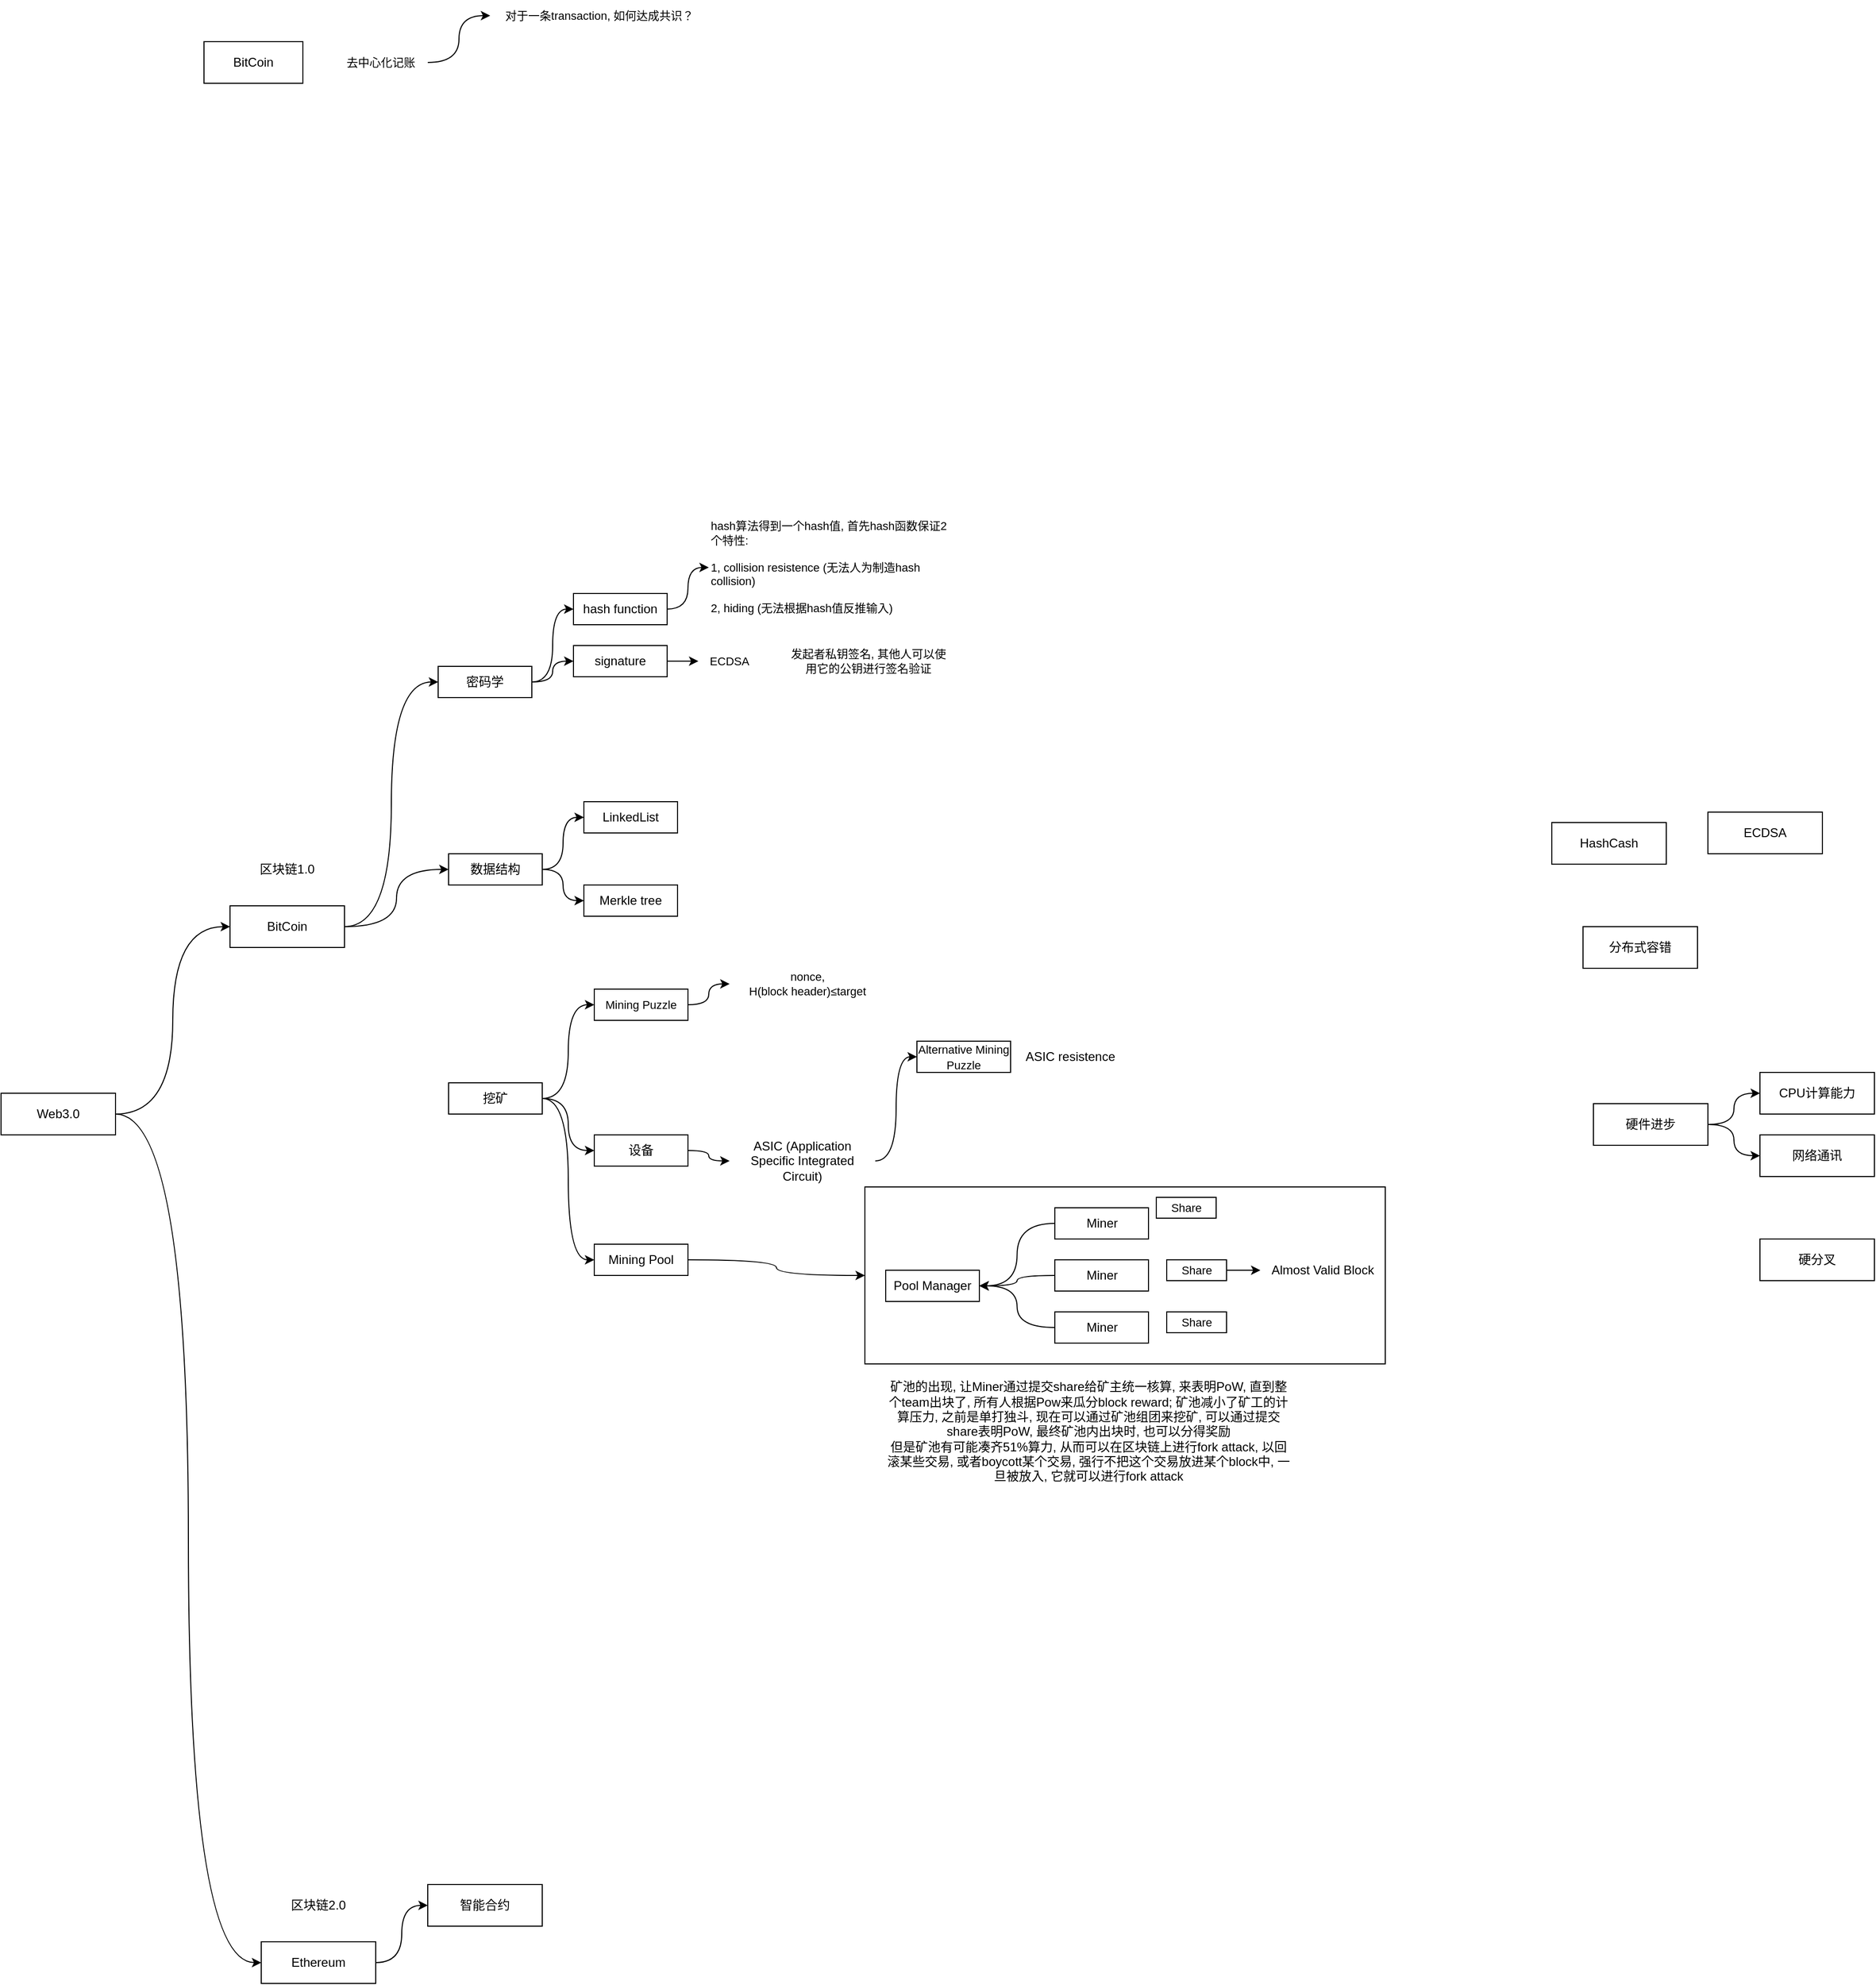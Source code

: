<mxfile version="28.2.0">
  <diagram id="98_-YopKsVhaZTTWU9En" name="Page-1">
    <mxGraphModel dx="1019" dy="1809" grid="1" gridSize="10" guides="1" tooltips="1" connect="1" arrows="1" fold="1" page="1" pageScale="1" pageWidth="827" pageHeight="1169" math="0" shadow="0">
      <root>
        <mxCell id="0" />
        <mxCell id="1" parent="0" />
        <mxCell id="L_eL_teailExIP526OJV-42" value="" style="rounded=0;whiteSpace=wrap;html=1;fontFamily=Helvetica;fontSize=11;fontColor=default;labelBackgroundColor=default;" vertex="1" parent="1">
          <mxGeometry x="880" y="350" width="500" height="170" as="geometry" />
        </mxCell>
        <mxCell id="F0gRG6pWzUZrUAnxOXtk-17" style="edgeStyle=orthogonalEdgeStyle;curved=1;rounded=0;orthogonalLoop=1;jettySize=auto;html=1;entryX=0;entryY=0.5;entryDx=0;entryDy=0;elbow=vertical;" parent="1" source="F0gRG6pWzUZrUAnxOXtk-1" target="F0gRG6pWzUZrUAnxOXtk-14" edge="1">
          <mxGeometry relative="1" as="geometry" />
        </mxCell>
        <mxCell id="F0gRG6pWzUZrUAnxOXtk-19" style="edgeStyle=orthogonalEdgeStyle;curved=1;rounded=0;orthogonalLoop=1;jettySize=auto;html=1;entryX=0;entryY=0.5;entryDx=0;entryDy=0;elbow=vertical;" parent="1" source="F0gRG6pWzUZrUAnxOXtk-1" target="F0gRG6pWzUZrUAnxOXtk-18" edge="1">
          <mxGeometry relative="1" as="geometry" />
        </mxCell>
        <mxCell id="F0gRG6pWzUZrUAnxOXtk-1" value="Web3.0" style="rounded=0;whiteSpace=wrap;html=1;" parent="1" vertex="1">
          <mxGeometry x="50" y="260" width="110" height="40" as="geometry" />
        </mxCell>
        <mxCell id="L_eL_teailExIP526OJV-3" style="edgeStyle=orthogonalEdgeStyle;shape=connector;curved=1;rounded=0;orthogonalLoop=1;jettySize=auto;html=1;entryX=0;entryY=0.5;entryDx=0;entryDy=0;strokeColor=default;align=center;verticalAlign=middle;fontFamily=Helvetica;fontSize=11;fontColor=default;labelBackgroundColor=default;endArrow=classic;" edge="1" parent="1" source="F0gRG6pWzUZrUAnxOXtk-2" target="L_eL_teailExIP526OJV-2">
          <mxGeometry relative="1" as="geometry" />
        </mxCell>
        <mxCell id="L_eL_teailExIP526OJV-14" style="edgeStyle=orthogonalEdgeStyle;shape=connector;curved=1;rounded=0;orthogonalLoop=1;jettySize=auto;html=1;strokeColor=default;align=center;verticalAlign=middle;fontFamily=Helvetica;fontSize=11;fontColor=default;labelBackgroundColor=default;endArrow=classic;" edge="1" parent="1" source="F0gRG6pWzUZrUAnxOXtk-2" target="L_eL_teailExIP526OJV-13">
          <mxGeometry relative="1" as="geometry" />
        </mxCell>
        <mxCell id="F0gRG6pWzUZrUAnxOXtk-2" value="密码学" style="rounded=0;whiteSpace=wrap;html=1;" parent="1" vertex="1">
          <mxGeometry x="470" y="-150" width="90" height="30" as="geometry" />
        </mxCell>
        <mxCell id="F0gRG6pWzUZrUAnxOXtk-3" value="分布式容错" style="rounded=0;whiteSpace=wrap;html=1;" parent="1" vertex="1">
          <mxGeometry x="1570" y="100" width="110" height="40" as="geometry" />
        </mxCell>
        <mxCell id="F0gRG6pWzUZrUAnxOXtk-9" style="edgeStyle=orthogonalEdgeStyle;rounded=0;orthogonalLoop=1;jettySize=auto;html=1;entryX=0;entryY=0.5;entryDx=0;entryDy=0;elbow=vertical;curved=1;" parent="1" source="F0gRG6pWzUZrUAnxOXtk-4" target="F0gRG6pWzUZrUAnxOXtk-7" edge="1">
          <mxGeometry relative="1" as="geometry" />
        </mxCell>
        <mxCell id="F0gRG6pWzUZrUAnxOXtk-12" style="edgeStyle=orthogonalEdgeStyle;curved=1;rounded=0;orthogonalLoop=1;jettySize=auto;html=1;entryX=0;entryY=0.5;entryDx=0;entryDy=0;elbow=vertical;" parent="1" source="F0gRG6pWzUZrUAnxOXtk-4" target="F0gRG6pWzUZrUAnxOXtk-8" edge="1">
          <mxGeometry relative="1" as="geometry" />
        </mxCell>
        <mxCell id="F0gRG6pWzUZrUAnxOXtk-4" value="硬件进步" style="rounded=0;whiteSpace=wrap;html=1;" parent="1" vertex="1">
          <mxGeometry x="1580" y="270" width="110" height="40" as="geometry" />
        </mxCell>
        <mxCell id="F0gRG6pWzUZrUAnxOXtk-5" value="HashCash" style="rounded=0;whiteSpace=wrap;html=1;" parent="1" vertex="1">
          <mxGeometry x="1540" width="110" height="40" as="geometry" />
        </mxCell>
        <mxCell id="F0gRG6pWzUZrUAnxOXtk-6" value="ECDSA" style="rounded=0;whiteSpace=wrap;html=1;" parent="1" vertex="1">
          <mxGeometry x="1690" y="-10" width="110" height="40" as="geometry" />
        </mxCell>
        <mxCell id="F0gRG6pWzUZrUAnxOXtk-7" value="CPU计算能力" style="rounded=0;whiteSpace=wrap;html=1;" parent="1" vertex="1">
          <mxGeometry x="1740" y="240" width="110" height="40" as="geometry" />
        </mxCell>
        <mxCell id="F0gRG6pWzUZrUAnxOXtk-8" value="网络通讯" style="rounded=0;whiteSpace=wrap;html=1;" parent="1" vertex="1">
          <mxGeometry x="1740" y="300" width="110" height="40" as="geometry" />
        </mxCell>
        <mxCell id="F0gRG6pWzUZrUAnxOXtk-13" value="硬分叉" style="rounded=0;whiteSpace=wrap;html=1;" parent="1" vertex="1">
          <mxGeometry x="1740" y="400" width="110" height="40" as="geometry" />
        </mxCell>
        <mxCell id="F0gRG6pWzUZrUAnxOXtk-23" style="edgeStyle=orthogonalEdgeStyle;curved=1;rounded=0;orthogonalLoop=1;jettySize=auto;html=1;entryX=0;entryY=0.5;entryDx=0;entryDy=0;elbow=vertical;" parent="1" source="F0gRG6pWzUZrUAnxOXtk-14" target="F0gRG6pWzUZrUAnxOXtk-20" edge="1">
          <mxGeometry relative="1" as="geometry" />
        </mxCell>
        <mxCell id="F0gRG6pWzUZrUAnxOXtk-14" value="&lt;span style=&quot;font-size: 12px;&quot;&gt;Ethereum&lt;/span&gt;" style="rounded=0;whiteSpace=wrap;html=1;" parent="1" vertex="1">
          <mxGeometry x="300" y="1075" width="110" height="40" as="geometry" />
        </mxCell>
        <mxCell id="L_eL_teailExIP526OJV-1" style="edgeStyle=orthogonalEdgeStyle;rounded=0;orthogonalLoop=1;jettySize=auto;html=1;entryX=0;entryY=0.5;entryDx=0;entryDy=0;curved=1;" edge="1" parent="1" source="F0gRG6pWzUZrUAnxOXtk-18" target="F0gRG6pWzUZrUAnxOXtk-2">
          <mxGeometry relative="1" as="geometry" />
        </mxCell>
        <mxCell id="L_eL_teailExIP526OJV-5" style="edgeStyle=orthogonalEdgeStyle;shape=connector;curved=1;rounded=0;orthogonalLoop=1;jettySize=auto;html=1;entryX=0;entryY=0.5;entryDx=0;entryDy=0;strokeColor=default;align=center;verticalAlign=middle;fontFamily=Helvetica;fontSize=11;fontColor=default;labelBackgroundColor=default;endArrow=classic;" edge="1" parent="1" source="F0gRG6pWzUZrUAnxOXtk-18" target="L_eL_teailExIP526OJV-4">
          <mxGeometry relative="1" as="geometry" />
        </mxCell>
        <mxCell id="F0gRG6pWzUZrUAnxOXtk-18" value="BitCoin" style="rounded=0;whiteSpace=wrap;html=1;" parent="1" vertex="1">
          <mxGeometry x="270" y="80" width="110" height="40" as="geometry" />
        </mxCell>
        <mxCell id="F0gRG6pWzUZrUAnxOXtk-20" value="智能合约" style="rounded=0;whiteSpace=wrap;html=1;" parent="1" vertex="1">
          <mxGeometry x="460" y="1020" width="110" height="40" as="geometry" />
        </mxCell>
        <mxCell id="F0gRG6pWzUZrUAnxOXtk-21" value="区块链1.0" style="text;html=1;strokeColor=none;fillColor=none;align=center;verticalAlign=middle;whiteSpace=wrap;rounded=0;" parent="1" vertex="1">
          <mxGeometry x="295" y="30" width="60" height="30" as="geometry" />
        </mxCell>
        <mxCell id="F0gRG6pWzUZrUAnxOXtk-22" value="区块链2.0" style="text;html=1;strokeColor=none;fillColor=none;align=center;verticalAlign=middle;whiteSpace=wrap;rounded=0;" parent="1" vertex="1">
          <mxGeometry x="325" y="1025" width="60" height="30" as="geometry" />
        </mxCell>
        <mxCell id="L_eL_teailExIP526OJV-7" style="edgeStyle=orthogonalEdgeStyle;shape=connector;curved=1;rounded=0;orthogonalLoop=1;jettySize=auto;html=1;strokeColor=default;align=center;verticalAlign=middle;fontFamily=Helvetica;fontSize=11;fontColor=default;labelBackgroundColor=default;endArrow=classic;" edge="1" parent="1" source="L_eL_teailExIP526OJV-2" target="L_eL_teailExIP526OJV-6">
          <mxGeometry relative="1" as="geometry" />
        </mxCell>
        <mxCell id="L_eL_teailExIP526OJV-2" value="hash function" style="rounded=0;whiteSpace=wrap;html=1;" vertex="1" parent="1">
          <mxGeometry x="600" y="-220" width="90" height="30" as="geometry" />
        </mxCell>
        <mxCell id="L_eL_teailExIP526OJV-10" style="edgeStyle=orthogonalEdgeStyle;shape=connector;curved=1;rounded=0;orthogonalLoop=1;jettySize=auto;html=1;entryX=0;entryY=0.5;entryDx=0;entryDy=0;strokeColor=default;align=center;verticalAlign=middle;fontFamily=Helvetica;fontSize=11;fontColor=default;labelBackgroundColor=default;endArrow=classic;" edge="1" parent="1" source="L_eL_teailExIP526OJV-4" target="L_eL_teailExIP526OJV-8">
          <mxGeometry relative="1" as="geometry" />
        </mxCell>
        <mxCell id="L_eL_teailExIP526OJV-12" style="edgeStyle=orthogonalEdgeStyle;shape=connector;curved=1;rounded=0;orthogonalLoop=1;jettySize=auto;html=1;entryX=0;entryY=0.5;entryDx=0;entryDy=0;strokeColor=default;align=center;verticalAlign=middle;fontFamily=Helvetica;fontSize=11;fontColor=default;labelBackgroundColor=default;endArrow=classic;" edge="1" parent="1" source="L_eL_teailExIP526OJV-4" target="L_eL_teailExIP526OJV-9">
          <mxGeometry relative="1" as="geometry" />
        </mxCell>
        <mxCell id="L_eL_teailExIP526OJV-4" value="数据结构" style="rounded=0;whiteSpace=wrap;html=1;" vertex="1" parent="1">
          <mxGeometry x="480" y="30" width="90" height="30" as="geometry" />
        </mxCell>
        <mxCell id="L_eL_teailExIP526OJV-6" value="&lt;div&gt;hash算法得到一个hash值, 首先hash函数保证2个特性:&lt;/div&gt;&lt;div&gt;&lt;br&gt;&lt;/div&gt;&lt;div&gt;1, collision resistence (无法人为制造hash collision)&lt;/div&gt;&lt;div&gt;&lt;br&gt;&lt;/div&gt;&lt;div&gt;2, hiding (无法根据hash值反推输入)&lt;/div&gt;" style="text;html=1;align=left;verticalAlign=middle;whiteSpace=wrap;rounded=0;fontFamily=Helvetica;fontSize=11;fontColor=default;labelBackgroundColor=default;" vertex="1" parent="1">
          <mxGeometry x="730" y="-300" width="230" height="110" as="geometry" />
        </mxCell>
        <mxCell id="L_eL_teailExIP526OJV-8" value="LinkedList" style="rounded=0;whiteSpace=wrap;html=1;" vertex="1" parent="1">
          <mxGeometry x="610" y="-20" width="90" height="30" as="geometry" />
        </mxCell>
        <mxCell id="L_eL_teailExIP526OJV-9" value="Merkle tree" style="rounded=0;whiteSpace=wrap;html=1;" vertex="1" parent="1">
          <mxGeometry x="610" y="60" width="90" height="30" as="geometry" />
        </mxCell>
        <mxCell id="L_eL_teailExIP526OJV-26" value="" style="edgeStyle=orthogonalEdgeStyle;shape=connector;curved=1;rounded=0;orthogonalLoop=1;jettySize=auto;html=1;strokeColor=default;align=center;verticalAlign=middle;fontFamily=Helvetica;fontSize=11;fontColor=default;labelBackgroundColor=default;endArrow=classic;" edge="1" parent="1" source="L_eL_teailExIP526OJV-13" target="L_eL_teailExIP526OJV-25">
          <mxGeometry relative="1" as="geometry" />
        </mxCell>
        <mxCell id="L_eL_teailExIP526OJV-13" value="signature" style="rounded=0;whiteSpace=wrap;html=1;" vertex="1" parent="1">
          <mxGeometry x="600" y="-170" width="90" height="30" as="geometry" />
        </mxCell>
        <mxCell id="L_eL_teailExIP526OJV-44" style="edgeStyle=orthogonalEdgeStyle;shape=connector;curved=1;rounded=0;orthogonalLoop=1;jettySize=auto;html=1;entryX=0;entryY=0.5;entryDx=0;entryDy=0;strokeColor=default;align=center;verticalAlign=middle;fontFamily=Helvetica;fontSize=11;fontColor=default;labelBackgroundColor=default;endArrow=classic;" edge="1" parent="1" source="L_eL_teailExIP526OJV-15" target="L_eL_teailExIP526OJV-20">
          <mxGeometry relative="1" as="geometry" />
        </mxCell>
        <mxCell id="L_eL_teailExIP526OJV-45" style="edgeStyle=orthogonalEdgeStyle;shape=connector;curved=1;rounded=0;orthogonalLoop=1;jettySize=auto;html=1;entryX=0;entryY=0.5;entryDx=0;entryDy=0;strokeColor=default;align=center;verticalAlign=middle;fontFamily=Helvetica;fontSize=11;fontColor=default;labelBackgroundColor=default;endArrow=classic;" edge="1" parent="1" source="L_eL_teailExIP526OJV-15" target="L_eL_teailExIP526OJV-16">
          <mxGeometry relative="1" as="geometry" />
        </mxCell>
        <mxCell id="L_eL_teailExIP526OJV-46" style="edgeStyle=orthogonalEdgeStyle;shape=connector;curved=1;rounded=0;orthogonalLoop=1;jettySize=auto;html=1;entryX=0;entryY=0.5;entryDx=0;entryDy=0;strokeColor=default;align=center;verticalAlign=middle;fontFamily=Helvetica;fontSize=11;fontColor=default;labelBackgroundColor=default;endArrow=classic;" edge="1" parent="1" source="L_eL_teailExIP526OJV-15" target="L_eL_teailExIP526OJV-33">
          <mxGeometry relative="1" as="geometry" />
        </mxCell>
        <mxCell id="L_eL_teailExIP526OJV-15" value="挖矿" style="rounded=0;whiteSpace=wrap;html=1;" vertex="1" parent="1">
          <mxGeometry x="480" y="250" width="90" height="30" as="geometry" />
        </mxCell>
        <mxCell id="L_eL_teailExIP526OJV-18" style="edgeStyle=orthogonalEdgeStyle;shape=connector;curved=1;rounded=0;orthogonalLoop=1;jettySize=auto;html=1;strokeColor=default;align=center;verticalAlign=middle;fontFamily=Helvetica;fontSize=11;fontColor=default;labelBackgroundColor=default;endArrow=classic;" edge="1" parent="1" source="L_eL_teailExIP526OJV-16" target="L_eL_teailExIP526OJV-17">
          <mxGeometry relative="1" as="geometry" />
        </mxCell>
        <mxCell id="L_eL_teailExIP526OJV-16" value="设备" style="rounded=0;whiteSpace=wrap;html=1;" vertex="1" parent="1">
          <mxGeometry x="620" y="300" width="90" height="30" as="geometry" />
        </mxCell>
        <mxCell id="L_eL_teailExIP526OJV-24" style="edgeStyle=orthogonalEdgeStyle;shape=connector;curved=1;rounded=0;orthogonalLoop=1;jettySize=auto;html=1;entryX=0;entryY=0.5;entryDx=0;entryDy=0;strokeColor=default;align=center;verticalAlign=middle;fontFamily=Helvetica;fontSize=11;fontColor=default;labelBackgroundColor=default;endArrow=classic;" edge="1" parent="1" source="L_eL_teailExIP526OJV-17" target="L_eL_teailExIP526OJV-22">
          <mxGeometry relative="1" as="geometry" />
        </mxCell>
        <mxCell id="L_eL_teailExIP526OJV-17" value="ASIC (Application Specific Integrated Circuit)" style="text;html=1;strokeColor=none;fillColor=none;align=center;verticalAlign=middle;whiteSpace=wrap;rounded=0;" vertex="1" parent="1">
          <mxGeometry x="750" y="300" width="140" height="50" as="geometry" />
        </mxCell>
        <mxCell id="L_eL_teailExIP526OJV-19" value="&lt;span class=&quot;base&quot;&gt;&lt;span class=&quot;mord mathnormal&quot;&gt;nonce, H&lt;/span&gt;&lt;span class=&quot;mopen&quot;&gt;(&lt;/span&gt;&lt;span class=&quot;mord text&quot;&gt;&lt;span class=&quot;mord&quot;&gt;block&amp;nbsp;header&lt;/span&gt;&lt;/span&gt;&lt;span class=&quot;mclose&quot;&gt;)&lt;/span&gt;&lt;span class=&quot;mspace&quot;&gt;&lt;/span&gt;&lt;span class=&quot;mrel&quot;&gt;≤&lt;/span&gt;&lt;span class=&quot;mspace&quot;&gt;&lt;/span&gt;&lt;/span&gt;&lt;span class=&quot;base&quot;&gt;&lt;span class=&quot;strut&quot;&gt;&lt;/span&gt;&lt;span class=&quot;mord text&quot;&gt;&lt;span class=&quot;mord&quot;&gt;target&lt;/span&gt;&lt;/span&gt;&lt;/span&gt;" style="text;html=1;align=center;verticalAlign=middle;whiteSpace=wrap;rounded=0;fontFamily=Helvetica;fontSize=11;fontColor=default;labelBackgroundColor=default;" vertex="1" parent="1">
          <mxGeometry x="750" y="140" width="150" height="30" as="geometry" />
        </mxCell>
        <mxCell id="L_eL_teailExIP526OJV-21" style="edgeStyle=orthogonalEdgeStyle;shape=connector;curved=1;rounded=0;orthogonalLoop=1;jettySize=auto;html=1;strokeColor=default;align=center;verticalAlign=middle;fontFamily=Helvetica;fontSize=11;fontColor=default;labelBackgroundColor=default;endArrow=classic;" edge="1" parent="1" source="L_eL_teailExIP526OJV-20" target="L_eL_teailExIP526OJV-19">
          <mxGeometry relative="1" as="geometry" />
        </mxCell>
        <mxCell id="L_eL_teailExIP526OJV-20" value="&lt;span style=&quot;font-size: 11px; background-color: rgb(255, 255, 255);&quot;&gt;Mining Puzzle&lt;/span&gt;" style="rounded=0;whiteSpace=wrap;html=1;" vertex="1" parent="1">
          <mxGeometry x="620" y="160" width="90" height="30" as="geometry" />
        </mxCell>
        <mxCell id="L_eL_teailExIP526OJV-22" value="&lt;span style=&quot;font-size: 11px; background-color: rgb(255, 255, 255);&quot;&gt;Alternative Mining Puzzle&lt;/span&gt;" style="rounded=0;whiteSpace=wrap;html=1;" vertex="1" parent="1">
          <mxGeometry x="930" y="210" width="90" height="30" as="geometry" />
        </mxCell>
        <mxCell id="L_eL_teailExIP526OJV-23" value="ASIC resistence" style="text;html=1;strokeColor=none;fillColor=none;align=center;verticalAlign=middle;whiteSpace=wrap;rounded=0;" vertex="1" parent="1">
          <mxGeometry x="1030" y="210" width="95" height="30" as="geometry" />
        </mxCell>
        <mxCell id="L_eL_teailExIP526OJV-25" value="ECDSA" style="text;html=1;align=center;verticalAlign=middle;whiteSpace=wrap;rounded=0;fontFamily=Helvetica;fontSize=11;fontColor=default;labelBackgroundColor=default;" vertex="1" parent="1">
          <mxGeometry x="720" y="-170" width="60" height="30" as="geometry" />
        </mxCell>
        <mxCell id="L_eL_teailExIP526OJV-27" value="发起者私钥签名, 其他人可以使用它的公钥进行签名验证" style="text;html=1;align=center;verticalAlign=middle;whiteSpace=wrap;rounded=0;fontFamily=Helvetica;fontSize=11;fontColor=default;labelBackgroundColor=default;" vertex="1" parent="1">
          <mxGeometry x="807" y="-170" width="153" height="30" as="geometry" />
        </mxCell>
        <mxCell id="L_eL_teailExIP526OJV-30" value="" style="edgeStyle=orthogonalEdgeStyle;shape=connector;curved=1;rounded=0;orthogonalLoop=1;jettySize=auto;html=1;strokeColor=default;align=center;verticalAlign=middle;fontFamily=Helvetica;fontSize=11;fontColor=default;labelBackgroundColor=default;endArrow=classic;" edge="1" parent="1" source="L_eL_teailExIP526OJV-28" target="L_eL_teailExIP526OJV-29">
          <mxGeometry relative="1" as="geometry" />
        </mxCell>
        <mxCell id="L_eL_teailExIP526OJV-28" value="&lt;span style=&quot;font-size: 11px; background-color: rgb(255, 255, 255);&quot;&gt;Share&lt;/span&gt;" style="rounded=0;whiteSpace=wrap;html=1;" vertex="1" parent="1">
          <mxGeometry x="1170" y="420" width="57.5" height="20" as="geometry" />
        </mxCell>
        <mxCell id="L_eL_teailExIP526OJV-29" value="Almost Valid Block" style="text;html=1;strokeColor=none;fillColor=none;align=center;verticalAlign=middle;whiteSpace=wrap;rounded=0;" vertex="1" parent="1">
          <mxGeometry x="1260" y="415" width="120" height="30" as="geometry" />
        </mxCell>
        <mxCell id="L_eL_teailExIP526OJV-31" value="Pool Manager" style="rounded=0;whiteSpace=wrap;html=1;" vertex="1" parent="1">
          <mxGeometry x="900" y="430" width="90" height="30" as="geometry" />
        </mxCell>
        <mxCell id="L_eL_teailExIP526OJV-43" style="edgeStyle=orthogonalEdgeStyle;shape=connector;curved=1;rounded=0;orthogonalLoop=1;jettySize=auto;html=1;strokeColor=default;align=center;verticalAlign=middle;fontFamily=Helvetica;fontSize=11;fontColor=default;labelBackgroundColor=default;endArrow=classic;" edge="1" parent="1" source="L_eL_teailExIP526OJV-33" target="L_eL_teailExIP526OJV-42">
          <mxGeometry relative="1" as="geometry" />
        </mxCell>
        <mxCell id="L_eL_teailExIP526OJV-33" value="Mining Pool" style="rounded=0;whiteSpace=wrap;html=1;" vertex="1" parent="1">
          <mxGeometry x="620" y="405" width="90" height="30" as="geometry" />
        </mxCell>
        <mxCell id="L_eL_teailExIP526OJV-37" style="edgeStyle=orthogonalEdgeStyle;shape=connector;curved=1;rounded=0;orthogonalLoop=1;jettySize=auto;html=1;entryX=1;entryY=0.5;entryDx=0;entryDy=0;strokeColor=default;align=center;verticalAlign=middle;fontFamily=Helvetica;fontSize=11;fontColor=default;labelBackgroundColor=default;endArrow=classic;" edge="1" parent="1" source="L_eL_teailExIP526OJV-34" target="L_eL_teailExIP526OJV-31">
          <mxGeometry relative="1" as="geometry" />
        </mxCell>
        <mxCell id="L_eL_teailExIP526OJV-34" value="Miner" style="rounded=0;whiteSpace=wrap;html=1;" vertex="1" parent="1">
          <mxGeometry x="1062.5" y="370" width="90" height="30" as="geometry" />
        </mxCell>
        <mxCell id="L_eL_teailExIP526OJV-38" style="edgeStyle=orthogonalEdgeStyle;shape=connector;curved=1;rounded=0;orthogonalLoop=1;jettySize=auto;html=1;strokeColor=default;align=center;verticalAlign=middle;fontFamily=Helvetica;fontSize=11;fontColor=default;labelBackgroundColor=default;endArrow=classic;" edge="1" parent="1" source="L_eL_teailExIP526OJV-35" target="L_eL_teailExIP526OJV-31">
          <mxGeometry relative="1" as="geometry" />
        </mxCell>
        <mxCell id="L_eL_teailExIP526OJV-35" value="Miner" style="rounded=0;whiteSpace=wrap;html=1;" vertex="1" parent="1">
          <mxGeometry x="1062.5" y="420" width="90" height="30" as="geometry" />
        </mxCell>
        <mxCell id="L_eL_teailExIP526OJV-39" style="edgeStyle=orthogonalEdgeStyle;shape=connector;curved=1;rounded=0;orthogonalLoop=1;jettySize=auto;html=1;entryX=1;entryY=0.5;entryDx=0;entryDy=0;strokeColor=default;align=center;verticalAlign=middle;fontFamily=Helvetica;fontSize=11;fontColor=default;labelBackgroundColor=default;endArrow=classic;" edge="1" parent="1" source="L_eL_teailExIP526OJV-36" target="L_eL_teailExIP526OJV-31">
          <mxGeometry relative="1" as="geometry" />
        </mxCell>
        <mxCell id="L_eL_teailExIP526OJV-36" value="Miner" style="rounded=0;whiteSpace=wrap;html=1;" vertex="1" parent="1">
          <mxGeometry x="1062.5" y="470" width="90" height="30" as="geometry" />
        </mxCell>
        <mxCell id="L_eL_teailExIP526OJV-40" value="&lt;span style=&quot;font-size: 11px; background-color: rgb(255, 255, 255);&quot;&gt;Share&lt;/span&gt;" style="rounded=0;whiteSpace=wrap;html=1;" vertex="1" parent="1">
          <mxGeometry x="1170" y="470" width="57.5" height="20" as="geometry" />
        </mxCell>
        <mxCell id="L_eL_teailExIP526OJV-41" value="&lt;span style=&quot;font-size: 11px; background-color: rgb(255, 255, 255);&quot;&gt;Share&lt;/span&gt;" style="rounded=0;whiteSpace=wrap;html=1;" vertex="1" parent="1">
          <mxGeometry x="1160" y="360" width="57.5" height="20" as="geometry" />
        </mxCell>
        <mxCell id="L_eL_teailExIP526OJV-47" value="矿池的出现, 让Miner通过提交share给矿主统一核算, 来表明PoW, 直到整个team出块了, 所有人根据Pow来瓜分block reward; 矿池减小了矿工的计算压力, 之前是单打独斗, 现在可以通过矿池组团来挖矿, 可以通过提交share表明PoW, 最终矿池内出块时, 也可以分得奖励&lt;br&gt;但是矿池有可能凑齐51%算力, 从而可以在区块链上进行fork attack, 以回滚某些交易, 或者boycott某个交易, 强行不把这个交易放进某个block中, 一旦被放入, 它就可以进行fork attack" style="text;html=1;strokeColor=none;fillColor=none;align=center;verticalAlign=middle;whiteSpace=wrap;rounded=0;" vertex="1" parent="1">
          <mxGeometry x="900" y="527" width="390" height="115" as="geometry" />
        </mxCell>
        <mxCell id="L_eL_teailExIP526OJV-48" value="BitCoin" style="rounded=0;whiteSpace=wrap;html=1;" vertex="1" parent="1">
          <mxGeometry x="245" y="-750" width="95" height="40" as="geometry" />
        </mxCell>
        <mxCell id="L_eL_teailExIP526OJV-51" style="edgeStyle=orthogonalEdgeStyle;shape=connector;curved=1;rounded=0;orthogonalLoop=1;jettySize=auto;html=1;entryX=0;entryY=0.5;entryDx=0;entryDy=0;strokeColor=default;align=center;verticalAlign=middle;fontFamily=Helvetica;fontSize=11;fontColor=default;labelBackgroundColor=default;endArrow=classic;" edge="1" parent="1" source="L_eL_teailExIP526OJV-49" target="L_eL_teailExIP526OJV-50">
          <mxGeometry relative="1" as="geometry" />
        </mxCell>
        <mxCell id="L_eL_teailExIP526OJV-49" value="去中心化记账" style="text;html=1;align=center;verticalAlign=middle;whiteSpace=wrap;rounded=0;fontFamily=Helvetica;fontSize=11;fontColor=default;labelBackgroundColor=default;" vertex="1" parent="1">
          <mxGeometry x="370" y="-745" width="90" height="30" as="geometry" />
        </mxCell>
        <mxCell id="L_eL_teailExIP526OJV-50" value="对于一条transaction, 如何达成共识？" style="text;html=1;align=center;verticalAlign=middle;whiteSpace=wrap;rounded=0;fontFamily=Helvetica;fontSize=11;fontColor=default;labelBackgroundColor=default;" vertex="1" parent="1">
          <mxGeometry x="520" y="-790" width="210" height="30" as="geometry" />
        </mxCell>
      </root>
    </mxGraphModel>
  </diagram>
</mxfile>
